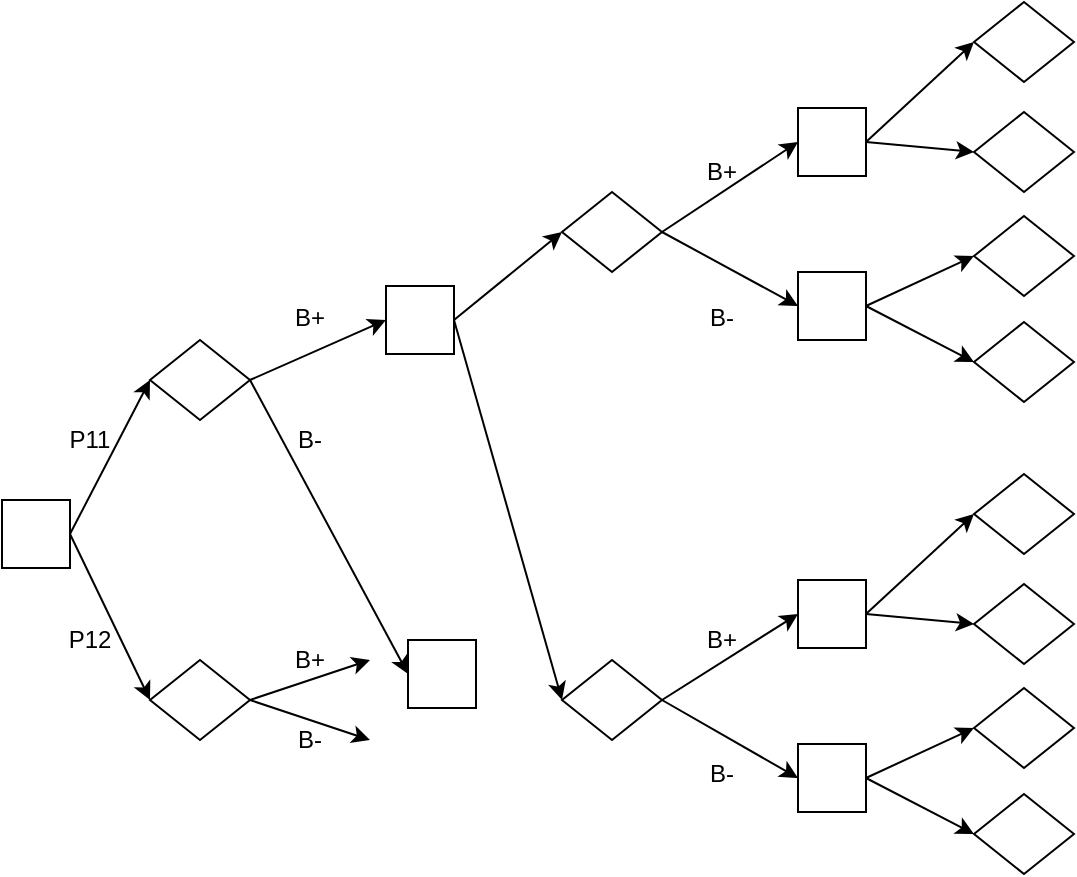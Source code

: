 <mxfile version="12.9.3" type="device"><diagram id="VWcaVzmQ5SP4MK6-xl2U" name="Page-1"><mxGraphModel dx="1822" dy="745" grid="1" gridSize="11" guides="1" tooltips="1" connect="1" arrows="1" fold="1" page="0" pageScale="1" pageWidth="1100" pageHeight="850" math="0" shadow="0"><root><mxCell id="0"/><mxCell id="1" parent="0"/><mxCell id="JhuML6TYcTZXeUVgPX8u-72" value="" style="endArrow=classic;html=1;entryX=0;entryY=0.5;entryDx=0;entryDy=0;exitX=1;exitY=0.5;exitDx=0;exitDy=0;" edge="1" parent="1" source="JhuML6TYcTZXeUVgPX8u-95"><mxGeometry width="50" height="50" relative="1" as="geometry"><mxPoint x="-125" y="363" as="sourcePoint"/><mxPoint x="-85" y="283" as="targetPoint"/></mxGeometry></mxCell><mxCell id="JhuML6TYcTZXeUVgPX8u-73" value="" style="endArrow=classic;html=1;entryX=0;entryY=0.5;entryDx=0;entryDy=0;exitX=1;exitY=0.5;exitDx=0;exitDy=0;" edge="1" parent="1" source="JhuML6TYcTZXeUVgPX8u-95"><mxGeometry width="50" height="50" relative="1" as="geometry"><mxPoint x="-125" y="363" as="sourcePoint"/><mxPoint x="-85" y="443" as="targetPoint"/></mxGeometry></mxCell><mxCell id="JhuML6TYcTZXeUVgPX8u-74" value="" style="rhombus;whiteSpace=wrap;html=1;" vertex="1" parent="1"><mxGeometry x="-85" y="263" width="50" height="40" as="geometry"/></mxCell><mxCell id="JhuML6TYcTZXeUVgPX8u-75" value="" style="rhombus;whiteSpace=wrap;html=1;" vertex="1" parent="1"><mxGeometry x="-85" y="423" width="50" height="40" as="geometry"/></mxCell><mxCell id="JhuML6TYcTZXeUVgPX8u-76" value="" style="endArrow=classic;html=1;exitX=1;exitY=0.5;exitDx=0;exitDy=0;entryX=0;entryY=0.5;entryDx=0;entryDy=0;" edge="1" parent="1" target="JhuML6TYcTZXeUVgPX8u-88"><mxGeometry width="50" height="50" relative="1" as="geometry"><mxPoint x="-35" y="283" as="sourcePoint"/><mxPoint x="25" y="242" as="targetPoint"/></mxGeometry></mxCell><mxCell id="JhuML6TYcTZXeUVgPX8u-77" value="" style="endArrow=classic;html=1;entryX=0;entryY=0.5;entryDx=0;entryDy=0;" edge="1" parent="1" target="JhuML6TYcTZXeUVgPX8u-94"><mxGeometry width="50" height="50" relative="1" as="geometry"><mxPoint x="-35" y="283" as="sourcePoint"/><mxPoint x="55" y="342" as="targetPoint"/></mxGeometry></mxCell><mxCell id="JhuML6TYcTZXeUVgPX8u-78" value="" style="endArrow=classic;html=1;exitX=1;exitY=0.5;exitDx=0;exitDy=0;" edge="1" parent="1"><mxGeometry width="50" height="50" relative="1" as="geometry"><mxPoint x="-35" y="443" as="sourcePoint"/><mxPoint x="25" y="423" as="targetPoint"/></mxGeometry></mxCell><mxCell id="JhuML6TYcTZXeUVgPX8u-79" value="" style="endArrow=classic;html=1;" edge="1" parent="1"><mxGeometry width="50" height="50" relative="1" as="geometry"><mxPoint x="-35" y="443" as="sourcePoint"/><mxPoint x="25" y="463" as="targetPoint"/></mxGeometry></mxCell><mxCell id="JhuML6TYcTZXeUVgPX8u-80" value="B+" style="text;html=1;strokeColor=none;fillColor=none;align=center;verticalAlign=middle;whiteSpace=wrap;rounded=0;" vertex="1" parent="1"><mxGeometry x="-15" y="242" width="20" height="20" as="geometry"/></mxCell><mxCell id="JhuML6TYcTZXeUVgPX8u-81" value="B+" style="text;html=1;strokeColor=none;fillColor=none;align=center;verticalAlign=middle;whiteSpace=wrap;rounded=0;" vertex="1" parent="1"><mxGeometry x="-15" y="413" width="20" height="20" as="geometry"/></mxCell><mxCell id="JhuML6TYcTZXeUVgPX8u-82" value="B-" style="text;html=1;strokeColor=none;fillColor=none;align=center;verticalAlign=middle;whiteSpace=wrap;rounded=0;" vertex="1" parent="1"><mxGeometry x="-15" y="303" width="20" height="20" as="geometry"/></mxCell><mxCell id="JhuML6TYcTZXeUVgPX8u-83" value="B-" style="text;html=1;strokeColor=none;fillColor=none;align=center;verticalAlign=middle;whiteSpace=wrap;rounded=0;" vertex="1" parent="1"><mxGeometry x="-15" y="453" width="20" height="20" as="geometry"/></mxCell><mxCell id="JhuML6TYcTZXeUVgPX8u-84" value="P11" style="text;html=1;strokeColor=none;fillColor=none;align=center;verticalAlign=middle;whiteSpace=wrap;rounded=0;" vertex="1" parent="1"><mxGeometry x="-125" y="303" width="20" height="20" as="geometry"/></mxCell><mxCell id="JhuML6TYcTZXeUVgPX8u-85" value="P12" style="text;html=1;strokeColor=none;fillColor=none;align=center;verticalAlign=middle;whiteSpace=wrap;rounded=0;" vertex="1" parent="1"><mxGeometry x="-125" y="403" width="20" height="20" as="geometry"/></mxCell><mxCell id="JhuML6TYcTZXeUVgPX8u-88" value="" style="whiteSpace=wrap;html=1;aspect=fixed;" vertex="1" parent="1"><mxGeometry x="33" y="236" width="34" height="34" as="geometry"/></mxCell><mxCell id="JhuML6TYcTZXeUVgPX8u-94" value="" style="whiteSpace=wrap;html=1;aspect=fixed;" vertex="1" parent="1"><mxGeometry x="44" y="413" width="34" height="34" as="geometry"/></mxCell><mxCell id="JhuML6TYcTZXeUVgPX8u-95" value="" style="whiteSpace=wrap;html=1;aspect=fixed;" vertex="1" parent="1"><mxGeometry x="-159" y="343" width="34" height="34" as="geometry"/></mxCell><mxCell id="JhuML6TYcTZXeUVgPX8u-96" value="" style="endArrow=classic;html=1;exitX=1;exitY=0.5;exitDx=0;exitDy=0;entryX=0;entryY=0.5;entryDx=0;entryDy=0;" edge="1" parent="1" source="JhuML6TYcTZXeUVgPX8u-88" target="JhuML6TYcTZXeUVgPX8u-99"><mxGeometry width="50" height="50" relative="1" as="geometry"><mxPoint x="110" y="265" as="sourcePoint"/><mxPoint x="121" y="280" as="targetPoint"/></mxGeometry></mxCell><mxCell id="JhuML6TYcTZXeUVgPX8u-97" value="" style="endArrow=classic;html=1;exitX=1;exitY=0.5;exitDx=0;exitDy=0;entryX=0;entryY=0.5;entryDx=0;entryDy=0;" edge="1" parent="1" source="JhuML6TYcTZXeUVgPX8u-88" target="JhuML6TYcTZXeUVgPX8u-98"><mxGeometry width="50" height="50" relative="1" as="geometry"><mxPoint x="99" y="236" as="sourcePoint"/><mxPoint x="121" y="236" as="targetPoint"/></mxGeometry></mxCell><mxCell id="JhuML6TYcTZXeUVgPX8u-98" value="" style="rhombus;whiteSpace=wrap;html=1;" vertex="1" parent="1"><mxGeometry x="121" y="189" width="50" height="40" as="geometry"/></mxCell><mxCell id="JhuML6TYcTZXeUVgPX8u-99" value="" style="rhombus;whiteSpace=wrap;html=1;" vertex="1" parent="1"><mxGeometry x="121" y="423" width="50" height="40" as="geometry"/></mxCell><mxCell id="JhuML6TYcTZXeUVgPX8u-100" value="" style="endArrow=classic;html=1;entryX=0;entryY=0.5;entryDx=0;entryDy=0;exitX=1;exitY=0.5;exitDx=0;exitDy=0;" edge="1" parent="1" target="JhuML6TYcTZXeUVgPX8u-104" source="JhuML6TYcTZXeUVgPX8u-98"><mxGeometry width="50" height="50" relative="1" as="geometry"><mxPoint x="198" y="214" as="sourcePoint"/><mxPoint x="231" y="181" as="targetPoint"/></mxGeometry></mxCell><mxCell id="JhuML6TYcTZXeUVgPX8u-101" value="" style="endArrow=classic;html=1;entryX=0;entryY=0.5;entryDx=0;entryDy=0;exitX=1;exitY=0.5;exitDx=0;exitDy=0;" edge="1" parent="1" target="JhuML6TYcTZXeUVgPX8u-105" source="JhuML6TYcTZXeUVgPX8u-98"><mxGeometry width="50" height="50" relative="1" as="geometry"><mxPoint x="187" y="236" as="sourcePoint"/><mxPoint x="261" y="281" as="targetPoint"/></mxGeometry></mxCell><mxCell id="JhuML6TYcTZXeUVgPX8u-102" value="B+" style="text;html=1;strokeColor=none;fillColor=none;align=center;verticalAlign=middle;whiteSpace=wrap;rounded=0;" vertex="1" parent="1"><mxGeometry x="191" y="169" width="20" height="20" as="geometry"/></mxCell><mxCell id="JhuML6TYcTZXeUVgPX8u-103" value="B-" style="text;html=1;strokeColor=none;fillColor=none;align=center;verticalAlign=middle;whiteSpace=wrap;rounded=0;" vertex="1" parent="1"><mxGeometry x="191" y="242" width="20" height="20" as="geometry"/></mxCell><mxCell id="JhuML6TYcTZXeUVgPX8u-104" value="" style="whiteSpace=wrap;html=1;aspect=fixed;" vertex="1" parent="1"><mxGeometry x="239" y="147" width="34" height="34" as="geometry"/></mxCell><mxCell id="JhuML6TYcTZXeUVgPX8u-105" value="" style="whiteSpace=wrap;html=1;aspect=fixed;" vertex="1" parent="1"><mxGeometry x="239" y="229" width="34" height="34" as="geometry"/></mxCell><mxCell id="JhuML6TYcTZXeUVgPX8u-106" value="" style="endArrow=classic;html=1;exitX=1;exitY=0.5;exitDx=0;exitDy=0;entryX=0;entryY=0.5;entryDx=0;entryDy=0;" edge="1" parent="1" target="JhuML6TYcTZXeUVgPX8u-109" source="JhuML6TYcTZXeUVgPX8u-104"><mxGeometry width="50" height="50" relative="1" as="geometry"><mxPoint x="273" y="199" as="sourcePoint"/><mxPoint x="327" y="226" as="targetPoint"/></mxGeometry></mxCell><mxCell id="JhuML6TYcTZXeUVgPX8u-107" value="" style="endArrow=classic;html=1;exitX=1;exitY=0.5;exitDx=0;exitDy=0;entryX=0;entryY=0.5;entryDx=0;entryDy=0;" edge="1" parent="1" target="JhuML6TYcTZXeUVgPX8u-108" source="JhuML6TYcTZXeUVgPX8u-104"><mxGeometry width="50" height="50" relative="1" as="geometry"><mxPoint x="273" y="199" as="sourcePoint"/><mxPoint x="327" y="182" as="targetPoint"/></mxGeometry></mxCell><mxCell id="JhuML6TYcTZXeUVgPX8u-108" value="" style="rhombus;whiteSpace=wrap;html=1;" vertex="1" parent="1"><mxGeometry x="327" y="94" width="50" height="40" as="geometry"/></mxCell><mxCell id="JhuML6TYcTZXeUVgPX8u-109" value="" style="rhombus;whiteSpace=wrap;html=1;" vertex="1" parent="1"><mxGeometry x="327" y="149" width="50" height="40" as="geometry"/></mxCell><mxCell id="JhuML6TYcTZXeUVgPX8u-110" value="" style="endArrow=classic;html=1;exitX=1;exitY=0.5;exitDx=0;exitDy=0;entryX=0;entryY=0.5;entryDx=0;entryDy=0;" edge="1" parent="1" target="JhuML6TYcTZXeUVgPX8u-113"><mxGeometry width="50" height="50" relative="1" as="geometry"><mxPoint x="273" y="246" as="sourcePoint"/><mxPoint x="327" y="288" as="targetPoint"/></mxGeometry></mxCell><mxCell id="JhuML6TYcTZXeUVgPX8u-111" value="" style="endArrow=classic;html=1;exitX=1;exitY=0.5;exitDx=0;exitDy=0;entryX=0;entryY=0.5;entryDx=0;entryDy=0;" edge="1" parent="1" target="JhuML6TYcTZXeUVgPX8u-112"><mxGeometry width="50" height="50" relative="1" as="geometry"><mxPoint x="273" y="246" as="sourcePoint"/><mxPoint x="327" y="244" as="targetPoint"/></mxGeometry></mxCell><mxCell id="JhuML6TYcTZXeUVgPX8u-112" value="" style="rhombus;whiteSpace=wrap;html=1;" vertex="1" parent="1"><mxGeometry x="327" y="201" width="50" height="40" as="geometry"/></mxCell><mxCell id="JhuML6TYcTZXeUVgPX8u-113" value="" style="rhombus;whiteSpace=wrap;html=1;" vertex="1" parent="1"><mxGeometry x="327" y="254" width="50" height="40" as="geometry"/></mxCell><mxCell id="JhuML6TYcTZXeUVgPX8u-132" value="" style="endArrow=classic;html=1;entryX=0;entryY=0.5;entryDx=0;entryDy=0;exitX=1;exitY=0.5;exitDx=0;exitDy=0;" edge="1" parent="1" target="JhuML6TYcTZXeUVgPX8u-136" source="JhuML6TYcTZXeUVgPX8u-99"><mxGeometry width="50" height="50" relative="1" as="geometry"><mxPoint x="176" y="440" as="sourcePoint"/><mxPoint x="231" y="417" as="targetPoint"/></mxGeometry></mxCell><mxCell id="JhuML6TYcTZXeUVgPX8u-133" value="" style="endArrow=classic;html=1;entryX=0;entryY=0.5;entryDx=0;entryDy=0;exitX=1;exitY=0.5;exitDx=0;exitDy=0;" edge="1" parent="1" target="JhuML6TYcTZXeUVgPX8u-137" source="JhuML6TYcTZXeUVgPX8u-99"><mxGeometry width="50" height="50" relative="1" as="geometry"><mxPoint x="176" y="445" as="sourcePoint"/><mxPoint x="261" y="517" as="targetPoint"/></mxGeometry></mxCell><mxCell id="JhuML6TYcTZXeUVgPX8u-134" value="B+" style="text;html=1;strokeColor=none;fillColor=none;align=center;verticalAlign=middle;whiteSpace=wrap;rounded=0;" vertex="1" parent="1"><mxGeometry x="191" y="403" width="20" height="20" as="geometry"/></mxCell><mxCell id="JhuML6TYcTZXeUVgPX8u-135" value="B-" style="text;html=1;strokeColor=none;fillColor=none;align=center;verticalAlign=middle;whiteSpace=wrap;rounded=0;" vertex="1" parent="1"><mxGeometry x="191" y="470" width="20" height="20" as="geometry"/></mxCell><mxCell id="JhuML6TYcTZXeUVgPX8u-136" value="" style="whiteSpace=wrap;html=1;aspect=fixed;" vertex="1" parent="1"><mxGeometry x="239" y="383" width="34" height="34" as="geometry"/></mxCell><mxCell id="JhuML6TYcTZXeUVgPX8u-137" value="" style="whiteSpace=wrap;html=1;aspect=fixed;" vertex="1" parent="1"><mxGeometry x="239" y="465" width="34" height="34" as="geometry"/></mxCell><mxCell id="JhuML6TYcTZXeUVgPX8u-138" value="" style="endArrow=classic;html=1;exitX=1;exitY=0.5;exitDx=0;exitDy=0;entryX=0;entryY=0.5;entryDx=0;entryDy=0;" edge="1" parent="1" source="JhuML6TYcTZXeUVgPX8u-136" target="JhuML6TYcTZXeUVgPX8u-141"><mxGeometry width="50" height="50" relative="1" as="geometry"><mxPoint x="273" y="435" as="sourcePoint"/><mxPoint x="327" y="462" as="targetPoint"/></mxGeometry></mxCell><mxCell id="JhuML6TYcTZXeUVgPX8u-139" value="" style="endArrow=classic;html=1;exitX=1;exitY=0.5;exitDx=0;exitDy=0;entryX=0;entryY=0.5;entryDx=0;entryDy=0;" edge="1" parent="1" source="JhuML6TYcTZXeUVgPX8u-136" target="JhuML6TYcTZXeUVgPX8u-140"><mxGeometry width="50" height="50" relative="1" as="geometry"><mxPoint x="273" y="435" as="sourcePoint"/><mxPoint x="327" y="418" as="targetPoint"/></mxGeometry></mxCell><mxCell id="JhuML6TYcTZXeUVgPX8u-140" value="" style="rhombus;whiteSpace=wrap;html=1;" vertex="1" parent="1"><mxGeometry x="327" y="330" width="50" height="40" as="geometry"/></mxCell><mxCell id="JhuML6TYcTZXeUVgPX8u-141" value="" style="rhombus;whiteSpace=wrap;html=1;" vertex="1" parent="1"><mxGeometry x="327" y="385" width="50" height="40" as="geometry"/></mxCell><mxCell id="JhuML6TYcTZXeUVgPX8u-142" value="" style="endArrow=classic;html=1;exitX=1;exitY=0.5;exitDx=0;exitDy=0;entryX=0;entryY=0.5;entryDx=0;entryDy=0;" edge="1" parent="1" target="JhuML6TYcTZXeUVgPX8u-145"><mxGeometry width="50" height="50" relative="1" as="geometry"><mxPoint x="273" y="482" as="sourcePoint"/><mxPoint x="327" y="524" as="targetPoint"/></mxGeometry></mxCell><mxCell id="JhuML6TYcTZXeUVgPX8u-143" value="" style="endArrow=classic;html=1;exitX=1;exitY=0.5;exitDx=0;exitDy=0;entryX=0;entryY=0.5;entryDx=0;entryDy=0;" edge="1" parent="1" target="JhuML6TYcTZXeUVgPX8u-144"><mxGeometry width="50" height="50" relative="1" as="geometry"><mxPoint x="273" y="482" as="sourcePoint"/><mxPoint x="327" y="480" as="targetPoint"/></mxGeometry></mxCell><mxCell id="JhuML6TYcTZXeUVgPX8u-144" value="" style="rhombus;whiteSpace=wrap;html=1;" vertex="1" parent="1"><mxGeometry x="327" y="437" width="50" height="40" as="geometry"/></mxCell><mxCell id="JhuML6TYcTZXeUVgPX8u-145" value="" style="rhombus;whiteSpace=wrap;html=1;" vertex="1" parent="1"><mxGeometry x="327" y="490" width="50" height="40" as="geometry"/></mxCell></root></mxGraphModel></diagram></mxfile>